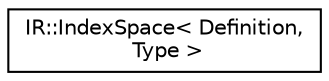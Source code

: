 digraph "Graphical Class Hierarchy"
{
  edge [fontname="Helvetica",fontsize="10",labelfontname="Helvetica",labelfontsize="10"];
  node [fontname="Helvetica",fontsize="10",shape=record];
  rankdir="LR";
  Node0 [label="IR::IndexSpace\< Definition,\l Type \>",height=0.2,width=0.4,color="black", fillcolor="white", style="filled",URL="$struct_i_r_1_1_index_space.html"];
}
